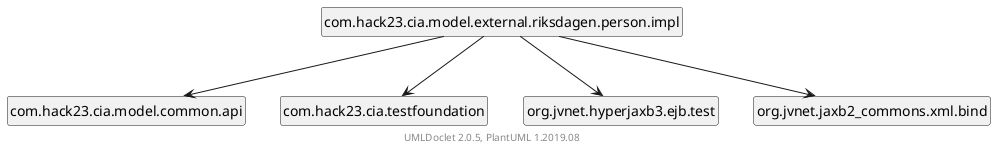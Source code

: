 @startuml
    set namespaceSeparator none
    hide circle
    hide empty fields
    hide empty methods

    com.hack23.cia.model.external.riksdagen.person.impl --> com.hack23.cia.model.common.api
    com.hack23.cia.model.external.riksdagen.person.impl --> com.hack23.cia.testfoundation
    com.hack23.cia.model.external.riksdagen.person.impl --> org.jvnet.hyperjaxb3.ejb.test
    com.hack23.cia.model.external.riksdagen.person.impl --> org.jvnet.jaxb2_commons.xml.bind

    ' Package links
    class "com.hack23.cia.model.external.riksdagen.person.impl" [[com/hack23/cia/model/external/riksdagen/person/impl/package-summary.html]] {
    }

    center footer UMLDoclet 2.0.5, PlantUML 1.2019.08
@enduml
